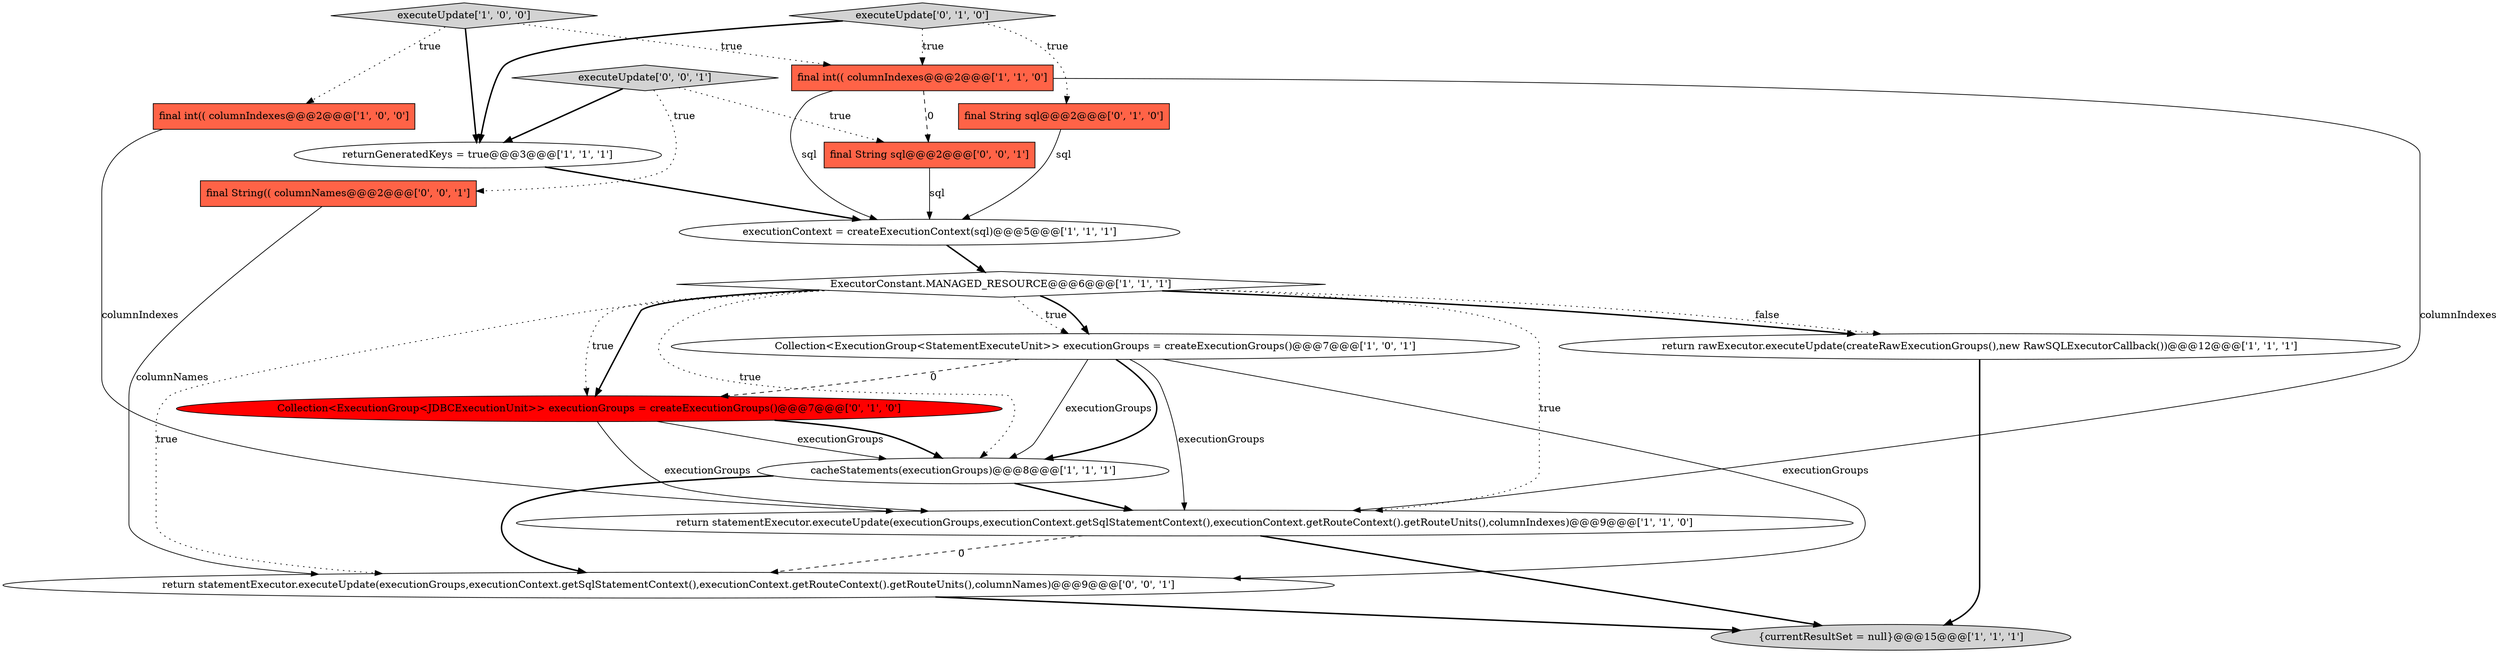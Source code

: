digraph {
6 [style = filled, label = "executionContext = createExecutionContext(sql)@@@5@@@['1', '1', '1']", fillcolor = white, shape = ellipse image = "AAA0AAABBB1BBB"];
7 [style = filled, label = "executeUpdate['1', '0', '0']", fillcolor = lightgray, shape = diamond image = "AAA0AAABBB1BBB"];
12 [style = filled, label = "final String sql@@@2@@@['0', '1', '0']", fillcolor = tomato, shape = box image = "AAA0AAABBB2BBB"];
17 [style = filled, label = "executeUpdate['0', '0', '1']", fillcolor = lightgray, shape = diamond image = "AAA0AAABBB3BBB"];
9 [style = filled, label = "return rawExecutor.executeUpdate(createRawExecutionGroups(),new RawSQLExecutorCallback())@@@12@@@['1', '1', '1']", fillcolor = white, shape = ellipse image = "AAA0AAABBB1BBB"];
1 [style = filled, label = "final int(( columnIndexes@@@2@@@['1', '0', '0']", fillcolor = tomato, shape = box image = "AAA0AAABBB1BBB"];
11 [style = filled, label = "executeUpdate['0', '1', '0']", fillcolor = lightgray, shape = diamond image = "AAA0AAABBB2BBB"];
3 [style = filled, label = "return statementExecutor.executeUpdate(executionGroups,executionContext.getSqlStatementContext(),executionContext.getRouteContext().getRouteUnits(),columnIndexes)@@@9@@@['1', '1', '0']", fillcolor = white, shape = ellipse image = "AAA0AAABBB1BBB"];
16 [style = filled, label = "final String sql@@@2@@@['0', '0', '1']", fillcolor = tomato, shape = box image = "AAA0AAABBB3BBB"];
8 [style = filled, label = "final int(( columnIndexes@@@2@@@['1', '1', '0']", fillcolor = tomato, shape = box image = "AAA0AAABBB1BBB"];
2 [style = filled, label = "cacheStatements(executionGroups)@@@8@@@['1', '1', '1']", fillcolor = white, shape = ellipse image = "AAA0AAABBB1BBB"];
10 [style = filled, label = "Collection<ExecutionGroup<StatementExecuteUnit>> executionGroups = createExecutionGroups()@@@7@@@['1', '0', '1']", fillcolor = white, shape = ellipse image = "AAA0AAABBB1BBB"];
14 [style = filled, label = "final String(( columnNames@@@2@@@['0', '0', '1']", fillcolor = tomato, shape = box image = "AAA0AAABBB3BBB"];
0 [style = filled, label = "ExecutorConstant.MANAGED_RESOURCE@@@6@@@['1', '1', '1']", fillcolor = white, shape = diamond image = "AAA0AAABBB1BBB"];
4 [style = filled, label = "returnGeneratedKeys = true@@@3@@@['1', '1', '1']", fillcolor = white, shape = ellipse image = "AAA0AAABBB1BBB"];
13 [style = filled, label = "Collection<ExecutionGroup<JDBCExecutionUnit>> executionGroups = createExecutionGroups()@@@7@@@['0', '1', '0']", fillcolor = red, shape = ellipse image = "AAA1AAABBB2BBB"];
5 [style = filled, label = "{currentResultSet = null}@@@15@@@['1', '1', '1']", fillcolor = lightgray, shape = ellipse image = "AAA0AAABBB1BBB"];
15 [style = filled, label = "return statementExecutor.executeUpdate(executionGroups,executionContext.getSqlStatementContext(),executionContext.getRouteContext().getRouteUnits(),columnNames)@@@9@@@['0', '0', '1']", fillcolor = white, shape = ellipse image = "AAA0AAABBB3BBB"];
0->9 [style = bold, label=""];
8->16 [style = dashed, label="0"];
0->13 [style = dotted, label="true"];
0->13 [style = bold, label=""];
10->15 [style = solid, label="executionGroups"];
12->6 [style = solid, label="sql"];
4->6 [style = bold, label=""];
0->10 [style = dotted, label="true"];
0->15 [style = dotted, label="true"];
2->3 [style = bold, label=""];
13->2 [style = solid, label="executionGroups"];
11->4 [style = bold, label=""];
11->12 [style = dotted, label="true"];
8->6 [style = solid, label="sql"];
17->4 [style = bold, label=""];
1->3 [style = solid, label="columnIndexes"];
17->14 [style = dotted, label="true"];
6->0 [style = bold, label=""];
7->4 [style = bold, label=""];
10->13 [style = dashed, label="0"];
10->3 [style = solid, label="executionGroups"];
10->2 [style = solid, label="executionGroups"];
15->5 [style = bold, label=""];
17->16 [style = dotted, label="true"];
0->9 [style = dotted, label="false"];
0->10 [style = bold, label=""];
3->5 [style = bold, label=""];
2->15 [style = bold, label=""];
9->5 [style = bold, label=""];
3->15 [style = dashed, label="0"];
11->8 [style = dotted, label="true"];
10->2 [style = bold, label=""];
13->3 [style = solid, label="executionGroups"];
0->3 [style = dotted, label="true"];
0->2 [style = dotted, label="true"];
7->1 [style = dotted, label="true"];
7->8 [style = dotted, label="true"];
16->6 [style = solid, label="sql"];
8->3 [style = solid, label="columnIndexes"];
14->15 [style = solid, label="columnNames"];
13->2 [style = bold, label=""];
}
